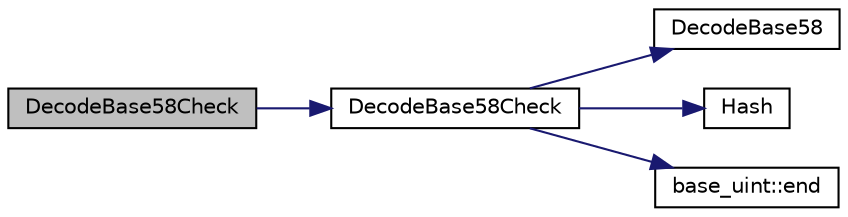 digraph "DecodeBase58Check"
{
  edge [fontname="Helvetica",fontsize="10",labelfontname="Helvetica",labelfontsize="10"];
  node [fontname="Helvetica",fontsize="10",shape=record];
  rankdir="LR";
  Node145 [label="DecodeBase58Check",height=0.2,width=0.4,color="black", fillcolor="grey75", style="filled", fontcolor="black"];
  Node145 -> Node146 [color="midnightblue",fontsize="10",style="solid",fontname="Helvetica"];
  Node146 [label="DecodeBase58Check",height=0.2,width=0.4,color="black", fillcolor="white", style="filled",URL="$db/d9c/base58_8cpp.html#ae2dc7ad63e243509e0871ec4a5890678",tooltip="Decode a base58-encoded string (psz) that includes a checksum into a byte vector (vchRet), return true if decoding is successful. "];
  Node146 -> Node147 [color="midnightblue",fontsize="10",style="solid",fontname="Helvetica"];
  Node147 [label="DecodeBase58",height=0.2,width=0.4,color="black", fillcolor="white", style="filled",URL="$db/d9c/base58_8cpp.html#a0f74d1d6e7e982cad4b0e538acea4538",tooltip="Decode a base58-encoded string (psz) into a byte vector (vchRet). "];
  Node146 -> Node148 [color="midnightblue",fontsize="10",style="solid",fontname="Helvetica"];
  Node148 [label="Hash",height=0.2,width=0.4,color="black", fillcolor="white", style="filled",URL="$db/dfb/hash_8h.html#ab3f6c437460137530d86e09c2c102e99"];
  Node146 -> Node149 [color="midnightblue",fontsize="10",style="solid",fontname="Helvetica"];
  Node149 [label="base_uint::end",height=0.2,width=0.4,color="black", fillcolor="white", style="filled",URL="$da/df7/classbase__uint.html#a76539ef6be800bc02e4038f457a4f74a"];
}
